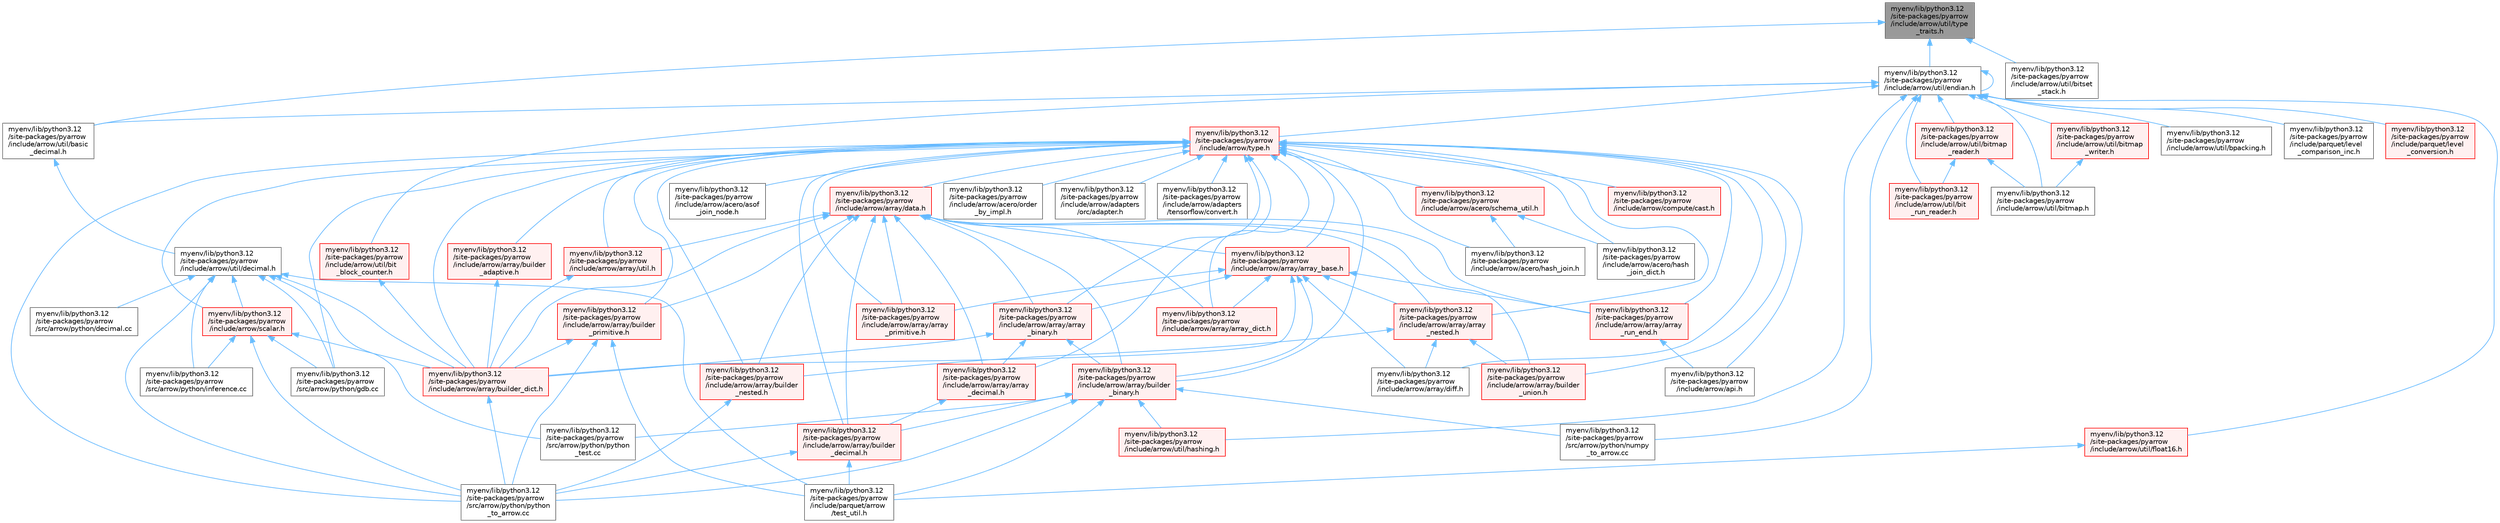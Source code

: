 digraph "myenv/lib/python3.12/site-packages/pyarrow/include/arrow/util/type_traits.h"
{
 // LATEX_PDF_SIZE
  bgcolor="transparent";
  edge [fontname=Helvetica,fontsize=10,labelfontname=Helvetica,labelfontsize=10];
  node [fontname=Helvetica,fontsize=10,shape=box,height=0.2,width=0.4];
  Node1 [id="Node000001",label="myenv/lib/python3.12\l/site-packages/pyarrow\l/include/arrow/util/type\l_traits.h",height=0.2,width=0.4,color="gray40", fillcolor="grey60", style="filled", fontcolor="black",tooltip=" "];
  Node1 -> Node2 [id="edge1_Node000001_Node000002",dir="back",color="steelblue1",style="solid",tooltip=" "];
  Node2 [id="Node000002",label="myenv/lib/python3.12\l/site-packages/pyarrow\l/include/arrow/util/basic\l_decimal.h",height=0.2,width=0.4,color="grey40", fillcolor="white", style="filled",URL="$basic__decimal_8h.html",tooltip=" "];
  Node2 -> Node3 [id="edge2_Node000002_Node000003",dir="back",color="steelblue1",style="solid",tooltip=" "];
  Node3 [id="Node000003",label="myenv/lib/python3.12\l/site-packages/pyarrow\l/include/arrow/util/decimal.h",height=0.2,width=0.4,color="grey40", fillcolor="white", style="filled",URL="$include_2arrow_2util_2decimal_8h.html",tooltip=" "];
  Node3 -> Node4 [id="edge3_Node000003_Node000004",dir="back",color="steelblue1",style="solid",tooltip=" "];
  Node4 [id="Node000004",label="myenv/lib/python3.12\l/site-packages/pyarrow\l/include/arrow/array/builder_dict.h",height=0.2,width=0.4,color="red", fillcolor="#FFF0F0", style="filled",URL="$builder__dict_8h.html",tooltip=" "];
  Node4 -> Node7 [id="edge4_Node000004_Node000007",dir="back",color="steelblue1",style="solid",tooltip=" "];
  Node7 [id="Node000007",label="myenv/lib/python3.12\l/site-packages/pyarrow\l/src/arrow/python/python\l_to_arrow.cc",height=0.2,width=0.4,color="grey40", fillcolor="white", style="filled",URL="$python__to__arrow_8cc.html",tooltip=" "];
  Node3 -> Node8 [id="edge5_Node000003_Node000008",dir="back",color="steelblue1",style="solid",tooltip=" "];
  Node8 [id="Node000008",label="myenv/lib/python3.12\l/site-packages/pyarrow\l/include/arrow/scalar.h",height=0.2,width=0.4,color="red", fillcolor="#FFF0F0", style="filled",URL="$scalar_8h.html",tooltip=" "];
  Node8 -> Node4 [id="edge6_Node000008_Node000004",dir="back",color="steelblue1",style="solid",tooltip=" "];
  Node8 -> Node69 [id="edge7_Node000008_Node000069",dir="back",color="steelblue1",style="solid",tooltip=" "];
  Node69 [id="Node000069",label="myenv/lib/python3.12\l/site-packages/pyarrow\l/src/arrow/python/gdb.cc",height=0.2,width=0.4,color="grey40", fillcolor="white", style="filled",URL="$gdb_8cc.html",tooltip=" "];
  Node8 -> Node72 [id="edge8_Node000008_Node000072",dir="back",color="steelblue1",style="solid",tooltip=" "];
  Node72 [id="Node000072",label="myenv/lib/python3.12\l/site-packages/pyarrow\l/src/arrow/python/inference.cc",height=0.2,width=0.4,color="grey40", fillcolor="white", style="filled",URL="$inference_8cc.html",tooltip=" "];
  Node8 -> Node7 [id="edge9_Node000008_Node000007",dir="back",color="steelblue1",style="solid",tooltip=" "];
  Node3 -> Node73 [id="edge10_Node000003_Node000073",dir="back",color="steelblue1",style="solid",tooltip=" "];
  Node73 [id="Node000073",label="myenv/lib/python3.12\l/site-packages/pyarrow\l/include/parquet/arrow\l/test_util.h",height=0.2,width=0.4,color="grey40", fillcolor="white", style="filled",URL="$parquet_2arrow_2test__util_8h.html",tooltip=" "];
  Node3 -> Node74 [id="edge11_Node000003_Node000074",dir="back",color="steelblue1",style="solid",tooltip=" "];
  Node74 [id="Node000074",label="myenv/lib/python3.12\l/site-packages/pyarrow\l/src/arrow/python/decimal.cc",height=0.2,width=0.4,color="grey40", fillcolor="white", style="filled",URL="$decimal_8cc.html",tooltip=" "];
  Node3 -> Node69 [id="edge12_Node000003_Node000069",dir="back",color="steelblue1",style="solid",tooltip=" "];
  Node3 -> Node72 [id="edge13_Node000003_Node000072",dir="back",color="steelblue1",style="solid",tooltip=" "];
  Node3 -> Node75 [id="edge14_Node000003_Node000075",dir="back",color="steelblue1",style="solid",tooltip=" "];
  Node75 [id="Node000075",label="myenv/lib/python3.12\l/site-packages/pyarrow\l/src/arrow/python/python\l_test.cc",height=0.2,width=0.4,color="grey40", fillcolor="white", style="filled",URL="$python__test_8cc.html",tooltip=" "];
  Node3 -> Node7 [id="edge15_Node000003_Node000007",dir="back",color="steelblue1",style="solid",tooltip=" "];
  Node1 -> Node76 [id="edge16_Node000001_Node000076",dir="back",color="steelblue1",style="solid",tooltip=" "];
  Node76 [id="Node000076",label="myenv/lib/python3.12\l/site-packages/pyarrow\l/include/arrow/util/bitset\l_stack.h",height=0.2,width=0.4,color="grey40", fillcolor="white", style="filled",URL="$bitset__stack_8h.html",tooltip=" "];
  Node1 -> Node77 [id="edge17_Node000001_Node000077",dir="back",color="steelblue1",style="solid",tooltip=" "];
  Node77 [id="Node000077",label="myenv/lib/python3.12\l/site-packages/pyarrow\l/include/arrow/util/endian.h",height=0.2,width=0.4,color="grey40", fillcolor="white", style="filled",URL="$endian_8h.html",tooltip=" "];
  Node77 -> Node78 [id="edge18_Node000077_Node000078",dir="back",color="steelblue1",style="solid",tooltip=" "];
  Node78 [id="Node000078",label="myenv/lib/python3.12\l/site-packages/pyarrow\l/include/arrow/type.h",height=0.2,width=0.4,color="red", fillcolor="#FFF0F0", style="filled",URL="$type_8h.html",tooltip=" "];
  Node78 -> Node19 [id="edge19_Node000078_Node000019",dir="back",color="steelblue1",style="solid",tooltip=" "];
  Node19 [id="Node000019",label="myenv/lib/python3.12\l/site-packages/pyarrow\l/include/arrow/acero/asof\l_join_node.h",height=0.2,width=0.4,color="grey40", fillcolor="white", style="filled",URL="$asof__join__node_8h.html",tooltip=" "];
  Node78 -> Node21 [id="edge20_Node000078_Node000021",dir="back",color="steelblue1",style="solid",tooltip=" "];
  Node21 [id="Node000021",label="myenv/lib/python3.12\l/site-packages/pyarrow\l/include/arrow/acero/hash_join.h",height=0.2,width=0.4,color="grey40", fillcolor="white", style="filled",URL="$hash__join_8h.html",tooltip=" "];
  Node78 -> Node55 [id="edge21_Node000078_Node000055",dir="back",color="steelblue1",style="solid",tooltip=" "];
  Node55 [id="Node000055",label="myenv/lib/python3.12\l/site-packages/pyarrow\l/include/arrow/acero/hash\l_join_dict.h",height=0.2,width=0.4,color="grey40", fillcolor="white", style="filled",URL="$hash__join__dict_8h.html",tooltip=" "];
  Node78 -> Node23 [id="edge22_Node000078_Node000023",dir="back",color="steelblue1",style="solid",tooltip=" "];
  Node23 [id="Node000023",label="myenv/lib/python3.12\l/site-packages/pyarrow\l/include/arrow/acero/order\l_by_impl.h",height=0.2,width=0.4,color="grey40", fillcolor="white", style="filled",URL="$order__by__impl_8h.html",tooltip=" "];
  Node78 -> Node79 [id="edge23_Node000078_Node000079",dir="back",color="steelblue1",style="solid",tooltip=" "];
  Node79 [id="Node000079",label="myenv/lib/python3.12\l/site-packages/pyarrow\l/include/arrow/acero/schema_util.h",height=0.2,width=0.4,color="red", fillcolor="#FFF0F0", style="filled",URL="$schema__util_8h.html",tooltip=" "];
  Node79 -> Node21 [id="edge24_Node000079_Node000021",dir="back",color="steelblue1",style="solid",tooltip=" "];
  Node79 -> Node55 [id="edge25_Node000079_Node000055",dir="back",color="steelblue1",style="solid",tooltip=" "];
  Node78 -> Node80 [id="edge26_Node000078_Node000080",dir="back",color="steelblue1",style="solid",tooltip=" "];
  Node80 [id="Node000080",label="myenv/lib/python3.12\l/site-packages/pyarrow\l/include/arrow/adapters\l/orc/adapter.h",height=0.2,width=0.4,color="grey40", fillcolor="white", style="filled",URL="$adapter_8h.html",tooltip=" "];
  Node78 -> Node81 [id="edge27_Node000078_Node000081",dir="back",color="steelblue1",style="solid",tooltip=" "];
  Node81 [id="Node000081",label="myenv/lib/python3.12\l/site-packages/pyarrow\l/include/arrow/adapters\l/tensorflow/convert.h",height=0.2,width=0.4,color="grey40", fillcolor="white", style="filled",URL="$convert_8h.html",tooltip=" "];
  Node78 -> Node6 [id="edge28_Node000078_Node000006",dir="back",color="steelblue1",style="solid",tooltip=" "];
  Node6 [id="Node000006",label="myenv/lib/python3.12\l/site-packages/pyarrow\l/include/arrow/api.h",height=0.2,width=0.4,color="grey40", fillcolor="white", style="filled",URL="$include_2arrow_2api_8h.html",tooltip=" "];
  Node78 -> Node82 [id="edge29_Node000078_Node000082",dir="back",color="steelblue1",style="solid",tooltip=" "];
  Node82 [id="Node000082",label="myenv/lib/python3.12\l/site-packages/pyarrow\l/include/arrow/array/array_base.h",height=0.2,width=0.4,color="red", fillcolor="#FFF0F0", style="filled",URL="$array__base_8h.html",tooltip=" "];
  Node82 -> Node102 [id="edge30_Node000082_Node000102",dir="back",color="steelblue1",style="solid",tooltip=" "];
  Node102 [id="Node000102",label="myenv/lib/python3.12\l/site-packages/pyarrow\l/include/arrow/array/array\l_binary.h",height=0.2,width=0.4,color="red", fillcolor="#FFF0F0", style="filled",URL="$array__binary_8h.html",tooltip=" "];
  Node102 -> Node103 [id="edge31_Node000102_Node000103",dir="back",color="steelblue1",style="solid",tooltip=" "];
  Node103 [id="Node000103",label="myenv/lib/python3.12\l/site-packages/pyarrow\l/include/arrow/array/array\l_decimal.h",height=0.2,width=0.4,color="red", fillcolor="#FFF0F0", style="filled",URL="$array__decimal_8h.html",tooltip=" "];
  Node103 -> Node104 [id="edge32_Node000103_Node000104",dir="back",color="steelblue1",style="solid",tooltip=" "];
  Node104 [id="Node000104",label="myenv/lib/python3.12\l/site-packages/pyarrow\l/include/arrow/array/builder\l_decimal.h",height=0.2,width=0.4,color="red", fillcolor="#FFF0F0", style="filled",URL="$builder__decimal_8h.html",tooltip=" "];
  Node104 -> Node73 [id="edge33_Node000104_Node000073",dir="back",color="steelblue1",style="solid",tooltip=" "];
  Node104 -> Node7 [id="edge34_Node000104_Node000007",dir="back",color="steelblue1",style="solid",tooltip=" "];
  Node102 -> Node105 [id="edge35_Node000102_Node000105",dir="back",color="steelblue1",style="solid",tooltip=" "];
  Node105 [id="Node000105",label="myenv/lib/python3.12\l/site-packages/pyarrow\l/include/arrow/array/builder\l_binary.h",height=0.2,width=0.4,color="red", fillcolor="#FFF0F0", style="filled",URL="$builder__binary_8h.html",tooltip=" "];
  Node105 -> Node104 [id="edge36_Node000105_Node000104",dir="back",color="steelblue1",style="solid",tooltip=" "];
  Node105 -> Node106 [id="edge37_Node000105_Node000106",dir="back",color="steelblue1",style="solid",tooltip=" "];
  Node106 [id="Node000106",label="myenv/lib/python3.12\l/site-packages/pyarrow\l/include/arrow/util/hashing.h",height=0.2,width=0.4,color="red", fillcolor="#FFF0F0", style="filled",URL="$hashing_8h.html",tooltip=" "];
  Node105 -> Node73 [id="edge38_Node000105_Node000073",dir="back",color="steelblue1",style="solid",tooltip=" "];
  Node105 -> Node49 [id="edge39_Node000105_Node000049",dir="back",color="steelblue1",style="solid",tooltip=" "];
  Node49 [id="Node000049",label="myenv/lib/python3.12\l/site-packages/pyarrow\l/src/arrow/python/numpy\l_to_arrow.cc",height=0.2,width=0.4,color="grey40", fillcolor="white", style="filled",URL="$numpy__to__arrow_8cc.html",tooltip=" "];
  Node105 -> Node75 [id="edge40_Node000105_Node000075",dir="back",color="steelblue1",style="solid",tooltip=" "];
  Node105 -> Node7 [id="edge41_Node000105_Node000007",dir="back",color="steelblue1",style="solid",tooltip=" "];
  Node102 -> Node4 [id="edge42_Node000102_Node000004",dir="back",color="steelblue1",style="solid",tooltip=" "];
  Node82 -> Node107 [id="edge43_Node000082_Node000107",dir="back",color="steelblue1",style="solid",tooltip=" "];
  Node107 [id="Node000107",label="myenv/lib/python3.12\l/site-packages/pyarrow\l/include/arrow/array/array_dict.h",height=0.2,width=0.4,color="red", fillcolor="#FFF0F0", style="filled",URL="$array__dict_8h.html",tooltip=" "];
  Node82 -> Node108 [id="edge44_Node000082_Node000108",dir="back",color="steelblue1",style="solid",tooltip=" "];
  Node108 [id="Node000108",label="myenv/lib/python3.12\l/site-packages/pyarrow\l/include/arrow/array/array\l_nested.h",height=0.2,width=0.4,color="red", fillcolor="#FFF0F0", style="filled",URL="$array__nested_8h.html",tooltip=" "];
  Node108 -> Node109 [id="edge45_Node000108_Node000109",dir="back",color="steelblue1",style="solid",tooltip=" "];
  Node109 [id="Node000109",label="myenv/lib/python3.12\l/site-packages/pyarrow\l/include/arrow/array/builder\l_nested.h",height=0.2,width=0.4,color="red", fillcolor="#FFF0F0", style="filled",URL="$builder__nested_8h.html",tooltip=" "];
  Node109 -> Node7 [id="edge46_Node000109_Node000007",dir="back",color="steelblue1",style="solid",tooltip=" "];
  Node108 -> Node110 [id="edge47_Node000108_Node000110",dir="back",color="steelblue1",style="solid",tooltip=" "];
  Node110 [id="Node000110",label="myenv/lib/python3.12\l/site-packages/pyarrow\l/include/arrow/array/builder\l_union.h",height=0.2,width=0.4,color="red", fillcolor="#FFF0F0", style="filled",URL="$builder__union_8h.html",tooltip=" "];
  Node108 -> Node111 [id="edge48_Node000108_Node000111",dir="back",color="steelblue1",style="solid",tooltip=" "];
  Node111 [id="Node000111",label="myenv/lib/python3.12\l/site-packages/pyarrow\l/include/arrow/array/diff.h",height=0.2,width=0.4,color="grey40", fillcolor="white", style="filled",URL="$diff_8h.html",tooltip=" "];
  Node82 -> Node112 [id="edge49_Node000082_Node000112",dir="back",color="steelblue1",style="solid",tooltip=" "];
  Node112 [id="Node000112",label="myenv/lib/python3.12\l/site-packages/pyarrow\l/include/arrow/array/array\l_primitive.h",height=0.2,width=0.4,color="red", fillcolor="#FFF0F0", style="filled",URL="$array__primitive_8h.html",tooltip=" "];
  Node82 -> Node121 [id="edge50_Node000082_Node000121",dir="back",color="steelblue1",style="solid",tooltip=" "];
  Node121 [id="Node000121",label="myenv/lib/python3.12\l/site-packages/pyarrow\l/include/arrow/array/array\l_run_end.h",height=0.2,width=0.4,color="red", fillcolor="#FFF0F0", style="filled",URL="$array__run__end_8h.html",tooltip=" "];
  Node121 -> Node6 [id="edge51_Node000121_Node000006",dir="back",color="steelblue1",style="solid",tooltip=" "];
  Node82 -> Node105 [id="edge52_Node000082_Node000105",dir="back",color="steelblue1",style="solid",tooltip=" "];
  Node82 -> Node4 [id="edge53_Node000082_Node000004",dir="back",color="steelblue1",style="solid",tooltip=" "];
  Node82 -> Node111 [id="edge54_Node000082_Node000111",dir="back",color="steelblue1",style="solid",tooltip=" "];
  Node78 -> Node102 [id="edge55_Node000078_Node000102",dir="back",color="steelblue1",style="solid",tooltip=" "];
  Node78 -> Node103 [id="edge56_Node000078_Node000103",dir="back",color="steelblue1",style="solid",tooltip=" "];
  Node78 -> Node107 [id="edge57_Node000078_Node000107",dir="back",color="steelblue1",style="solid",tooltip=" "];
  Node78 -> Node108 [id="edge58_Node000078_Node000108",dir="back",color="steelblue1",style="solid",tooltip=" "];
  Node78 -> Node112 [id="edge59_Node000078_Node000112",dir="back",color="steelblue1",style="solid",tooltip=" "];
  Node78 -> Node121 [id="edge60_Node000078_Node000121",dir="back",color="steelblue1",style="solid",tooltip=" "];
  Node78 -> Node114 [id="edge61_Node000078_Node000114",dir="back",color="steelblue1",style="solid",tooltip=" "];
  Node114 [id="Node000114",label="myenv/lib/python3.12\l/site-packages/pyarrow\l/include/arrow/array/builder\l_adaptive.h",height=0.2,width=0.4,color="red", fillcolor="#FFF0F0", style="filled",URL="$builder__adaptive_8h.html",tooltip=" "];
  Node114 -> Node4 [id="edge62_Node000114_Node000004",dir="back",color="steelblue1",style="solid",tooltip=" "];
  Node78 -> Node105 [id="edge63_Node000078_Node000105",dir="back",color="steelblue1",style="solid",tooltip=" "];
  Node78 -> Node104 [id="edge64_Node000078_Node000104",dir="back",color="steelblue1",style="solid",tooltip=" "];
  Node78 -> Node4 [id="edge65_Node000078_Node000004",dir="back",color="steelblue1",style="solid",tooltip=" "];
  Node78 -> Node109 [id="edge66_Node000078_Node000109",dir="back",color="steelblue1",style="solid",tooltip=" "];
  Node78 -> Node115 [id="edge67_Node000078_Node000115",dir="back",color="steelblue1",style="solid",tooltip=" "];
  Node115 [id="Node000115",label="myenv/lib/python3.12\l/site-packages/pyarrow\l/include/arrow/array/builder\l_primitive.h",height=0.2,width=0.4,color="red", fillcolor="#FFF0F0", style="filled",URL="$builder__primitive_8h.html",tooltip=" "];
  Node115 -> Node4 [id="edge68_Node000115_Node000004",dir="back",color="steelblue1",style="solid",tooltip=" "];
  Node115 -> Node73 [id="edge69_Node000115_Node000073",dir="back",color="steelblue1",style="solid",tooltip=" "];
  Node115 -> Node7 [id="edge70_Node000115_Node000007",dir="back",color="steelblue1",style="solid",tooltip=" "];
  Node78 -> Node110 [id="edge71_Node000078_Node000110",dir="back",color="steelblue1",style="solid",tooltip=" "];
  Node78 -> Node134 [id="edge72_Node000078_Node000134",dir="back",color="steelblue1",style="solid",tooltip=" "];
  Node134 [id="Node000134",label="myenv/lib/python3.12\l/site-packages/pyarrow\l/include/arrow/array/data.h",height=0.2,width=0.4,color="red", fillcolor="#FFF0F0", style="filled",URL="$data_8h.html",tooltip=" "];
  Node134 -> Node82 [id="edge73_Node000134_Node000082",dir="back",color="steelblue1",style="solid",tooltip=" "];
  Node134 -> Node102 [id="edge74_Node000134_Node000102",dir="back",color="steelblue1",style="solid",tooltip=" "];
  Node134 -> Node103 [id="edge75_Node000134_Node000103",dir="back",color="steelblue1",style="solid",tooltip=" "];
  Node134 -> Node107 [id="edge76_Node000134_Node000107",dir="back",color="steelblue1",style="solid",tooltip=" "];
  Node134 -> Node108 [id="edge77_Node000134_Node000108",dir="back",color="steelblue1",style="solid",tooltip=" "];
  Node134 -> Node112 [id="edge78_Node000134_Node000112",dir="back",color="steelblue1",style="solid",tooltip=" "];
  Node134 -> Node121 [id="edge79_Node000134_Node000121",dir="back",color="steelblue1",style="solid",tooltip=" "];
  Node134 -> Node105 [id="edge80_Node000134_Node000105",dir="back",color="steelblue1",style="solid",tooltip=" "];
  Node134 -> Node104 [id="edge81_Node000134_Node000104",dir="back",color="steelblue1",style="solid",tooltip=" "];
  Node134 -> Node4 [id="edge82_Node000134_Node000004",dir="back",color="steelblue1",style="solid",tooltip=" "];
  Node134 -> Node109 [id="edge83_Node000134_Node000109",dir="back",color="steelblue1",style="solid",tooltip=" "];
  Node134 -> Node115 [id="edge84_Node000134_Node000115",dir="back",color="steelblue1",style="solid",tooltip=" "];
  Node134 -> Node110 [id="edge85_Node000134_Node000110",dir="back",color="steelblue1",style="solid",tooltip=" "];
  Node134 -> Node135 [id="edge86_Node000134_Node000135",dir="back",color="steelblue1",style="solid",tooltip=" "];
  Node135 [id="Node000135",label="myenv/lib/python3.12\l/site-packages/pyarrow\l/include/arrow/array/util.h",height=0.2,width=0.4,color="red", fillcolor="#FFF0F0", style="filled",URL="$array_2util_8h.html",tooltip=" "];
  Node135 -> Node4 [id="edge87_Node000135_Node000004",dir="back",color="steelblue1",style="solid",tooltip=" "];
  Node78 -> Node111 [id="edge88_Node000078_Node000111",dir="back",color="steelblue1",style="solid",tooltip=" "];
  Node78 -> Node135 [id="edge89_Node000078_Node000135",dir="back",color="steelblue1",style="solid",tooltip=" "];
  Node78 -> Node58 [id="edge90_Node000078_Node000058",dir="back",color="steelblue1",style="solid",tooltip=" "];
  Node58 [id="Node000058",label="myenv/lib/python3.12\l/site-packages/pyarrow\l/include/arrow/compute/cast.h",height=0.2,width=0.4,color="red", fillcolor="#FFF0F0", style="filled",URL="$cast_8h.html",tooltip=" "];
  Node78 -> Node8 [id="edge91_Node000078_Node000008",dir="back",color="steelblue1",style="solid",tooltip=" "];
  Node78 -> Node69 [id="edge92_Node000078_Node000069",dir="back",color="steelblue1",style="solid",tooltip=" "];
  Node78 -> Node7 [id="edge93_Node000078_Node000007",dir="back",color="steelblue1",style="solid",tooltip=" "];
  Node77 -> Node2 [id="edge94_Node000077_Node000002",dir="back",color="steelblue1",style="solid",tooltip=" "];
  Node77 -> Node214 [id="edge95_Node000077_Node000214",dir="back",color="steelblue1",style="solid",tooltip=" "];
  Node214 [id="Node000214",label="myenv/lib/python3.12\l/site-packages/pyarrow\l/include/arrow/util/bit\l_block_counter.h",height=0.2,width=0.4,color="red", fillcolor="#FFF0F0", style="filled",URL="$bit__block__counter_8h.html",tooltip=" "];
  Node214 -> Node4 [id="edge96_Node000214_Node000004",dir="back",color="steelblue1",style="solid",tooltip=" "];
  Node77 -> Node215 [id="edge97_Node000077_Node000215",dir="back",color="steelblue1",style="solid",tooltip=" "];
  Node215 [id="Node000215",label="myenv/lib/python3.12\l/site-packages/pyarrow\l/include/arrow/util/bit\l_run_reader.h",height=0.2,width=0.4,color="red", fillcolor="#FFF0F0", style="filled",URL="$bit__run__reader_8h.html",tooltip=" "];
  Node77 -> Node218 [id="edge98_Node000077_Node000218",dir="back",color="steelblue1",style="solid",tooltip=" "];
  Node218 [id="Node000218",label="myenv/lib/python3.12\l/site-packages/pyarrow\l/include/arrow/util/bitmap.h",height=0.2,width=0.4,color="grey40", fillcolor="white", style="filled",URL="$bitmap_8h.html",tooltip=" "];
  Node77 -> Node219 [id="edge99_Node000077_Node000219",dir="back",color="steelblue1",style="solid",tooltip=" "];
  Node219 [id="Node000219",label="myenv/lib/python3.12\l/site-packages/pyarrow\l/include/arrow/util/bitmap\l_reader.h",height=0.2,width=0.4,color="red", fillcolor="#FFF0F0", style="filled",URL="$bitmap__reader_8h.html",tooltip=" "];
  Node219 -> Node215 [id="edge100_Node000219_Node000215",dir="back",color="steelblue1",style="solid",tooltip=" "];
  Node219 -> Node218 [id="edge101_Node000219_Node000218",dir="back",color="steelblue1",style="solid",tooltip=" "];
  Node77 -> Node221 [id="edge102_Node000077_Node000221",dir="back",color="steelblue1",style="solid",tooltip=" "];
  Node221 [id="Node000221",label="myenv/lib/python3.12\l/site-packages/pyarrow\l/include/arrow/util/bitmap\l_writer.h",height=0.2,width=0.4,color="red", fillcolor="#FFF0F0", style="filled",URL="$bitmap__writer_8h.html",tooltip=" "];
  Node221 -> Node218 [id="edge103_Node000221_Node000218",dir="back",color="steelblue1",style="solid",tooltip=" "];
  Node77 -> Node222 [id="edge104_Node000077_Node000222",dir="back",color="steelblue1",style="solid",tooltip=" "];
  Node222 [id="Node000222",label="myenv/lib/python3.12\l/site-packages/pyarrow\l/include/arrow/util/bpacking.h",height=0.2,width=0.4,color="grey40", fillcolor="white", style="filled",URL="$bpacking_8h.html",tooltip=" "];
  Node77 -> Node77 [id="edge105_Node000077_Node000077",dir="back",color="steelblue1",style="solid",tooltip=" "];
  Node77 -> Node223 [id="edge106_Node000077_Node000223",dir="back",color="steelblue1",style="solid",tooltip=" "];
  Node223 [id="Node000223",label="myenv/lib/python3.12\l/site-packages/pyarrow\l/include/arrow/util/float16.h",height=0.2,width=0.4,color="red", fillcolor="#FFF0F0", style="filled",URL="$float16_8h.html",tooltip=" "];
  Node223 -> Node73 [id="edge107_Node000223_Node000073",dir="back",color="steelblue1",style="solid",tooltip=" "];
  Node77 -> Node106 [id="edge108_Node000077_Node000106",dir="back",color="steelblue1",style="solid",tooltip=" "];
  Node77 -> Node224 [id="edge109_Node000077_Node000224",dir="back",color="steelblue1",style="solid",tooltip=" "];
  Node224 [id="Node000224",label="myenv/lib/python3.12\l/site-packages/pyarrow\l/include/parquet/level\l_comparison_inc.h",height=0.2,width=0.4,color="grey40", fillcolor="white", style="filled",URL="$level__comparison__inc_8h.html",tooltip=" "];
  Node77 -> Node225 [id="edge110_Node000077_Node000225",dir="back",color="steelblue1",style="solid",tooltip=" "];
  Node225 [id="Node000225",label="myenv/lib/python3.12\l/site-packages/pyarrow\l/include/parquet/level\l_conversion.h",height=0.2,width=0.4,color="red", fillcolor="#FFF0F0", style="filled",URL="$level__conversion_8h.html",tooltip=" "];
  Node77 -> Node49 [id="edge111_Node000077_Node000049",dir="back",color="steelblue1",style="solid",tooltip=" "];
}
